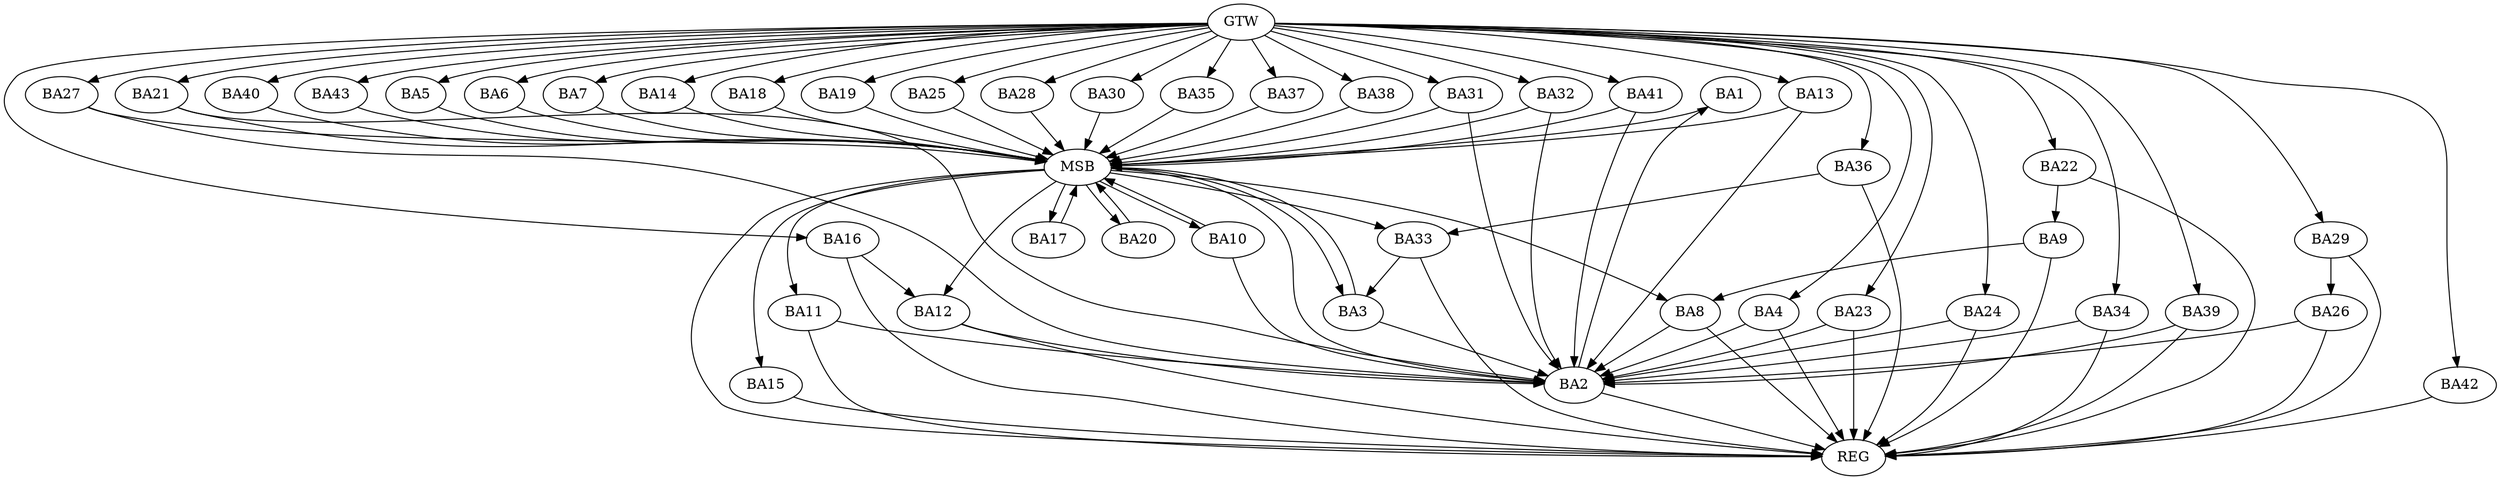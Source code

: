 strict digraph G {
  BA1 [ label="BA1" ];
  BA2 [ label="BA2" ];
  BA3 [ label="BA3" ];
  BA4 [ label="BA4" ];
  BA5 [ label="BA5" ];
  BA6 [ label="BA6" ];
  BA7 [ label="BA7" ];
  BA8 [ label="BA8" ];
  BA9 [ label="BA9" ];
  BA10 [ label="BA10" ];
  BA11 [ label="BA11" ];
  BA12 [ label="BA12" ];
  BA13 [ label="BA13" ];
  BA14 [ label="BA14" ];
  BA15 [ label="BA15" ];
  BA16 [ label="BA16" ];
  BA17 [ label="BA17" ];
  BA18 [ label="BA18" ];
  BA19 [ label="BA19" ];
  BA20 [ label="BA20" ];
  BA21 [ label="BA21" ];
  BA22 [ label="BA22" ];
  BA23 [ label="BA23" ];
  BA24 [ label="BA24" ];
  BA25 [ label="BA25" ];
  BA26 [ label="BA26" ];
  BA27 [ label="BA27" ];
  BA28 [ label="BA28" ];
  BA29 [ label="BA29" ];
  BA30 [ label="BA30" ];
  BA31 [ label="BA31" ];
  BA32 [ label="BA32" ];
  BA33 [ label="BA33" ];
  BA34 [ label="BA34" ];
  BA35 [ label="BA35" ];
  BA36 [ label="BA36" ];
  BA37 [ label="BA37" ];
  BA38 [ label="BA38" ];
  BA39 [ label="BA39" ];
  BA40 [ label="BA40" ];
  BA41 [ label="BA41" ];
  BA42 [ label="BA42" ];
  BA43 [ label="BA43" ];
  GTW [ label="GTW" ];
  REG [ label="REG" ];
  MSB [ label="MSB" ];
  BA2 -> BA1;
  BA4 -> BA2;
  BA8 -> BA2;
  BA9 -> BA8;
  BA11 -> BA2;
  BA12 -> BA2;
  BA16 -> BA12;
  BA22 -> BA9;
  BA23 -> BA2;
  BA26 -> BA2;
  BA29 -> BA26;
  BA33 -> BA3;
  BA34 -> BA2;
  BA36 -> BA33;
  BA39 -> BA2;
  GTW -> BA4;
  GTW -> BA5;
  GTW -> BA6;
  GTW -> BA7;
  GTW -> BA13;
  GTW -> BA14;
  GTW -> BA16;
  GTW -> BA18;
  GTW -> BA19;
  GTW -> BA21;
  GTW -> BA22;
  GTW -> BA23;
  GTW -> BA24;
  GTW -> BA25;
  GTW -> BA27;
  GTW -> BA28;
  GTW -> BA29;
  GTW -> BA30;
  GTW -> BA31;
  GTW -> BA32;
  GTW -> BA34;
  GTW -> BA35;
  GTW -> BA36;
  GTW -> BA37;
  GTW -> BA38;
  GTW -> BA39;
  GTW -> BA40;
  GTW -> BA41;
  GTW -> BA42;
  GTW -> BA43;
  BA2 -> REG;
  BA4 -> REG;
  BA8 -> REG;
  BA9 -> REG;
  BA11 -> REG;
  BA12 -> REG;
  BA15 -> REG;
  BA16 -> REG;
  BA22 -> REG;
  BA23 -> REG;
  BA24 -> REG;
  BA26 -> REG;
  BA29 -> REG;
  BA33 -> REG;
  BA34 -> REG;
  BA36 -> REG;
  BA39 -> REG;
  BA42 -> REG;
  BA1 -> MSB;
  MSB -> BA2;
  MSB -> REG;
  BA3 -> MSB;
  BA5 -> MSB;
  MSB -> BA3;
  BA6 -> MSB;
  BA7 -> MSB;
  BA10 -> MSB;
  MSB -> BA8;
  BA13 -> MSB;
  BA14 -> MSB;
  BA17 -> MSB;
  MSB -> BA12;
  BA18 -> MSB;
  MSB -> BA15;
  BA19 -> MSB;
  MSB -> BA11;
  BA20 -> MSB;
  BA21 -> MSB;
  MSB -> BA10;
  BA25 -> MSB;
  MSB -> BA17;
  BA27 -> MSB;
  BA28 -> MSB;
  BA30 -> MSB;
  BA31 -> MSB;
  MSB -> BA20;
  BA32 -> MSB;
  BA35 -> MSB;
  MSB -> BA33;
  BA37 -> MSB;
  BA38 -> MSB;
  BA40 -> MSB;
  BA41 -> MSB;
  BA43 -> MSB;
  BA31 -> BA2;
  BA32 -> BA2;
  BA24 -> BA2;
  BA3 -> BA2;
  BA27 -> BA2;
  BA13 -> BA2;
  BA10 -> BA2;
  BA41 -> BA2;
  BA21 -> BA2;
}

